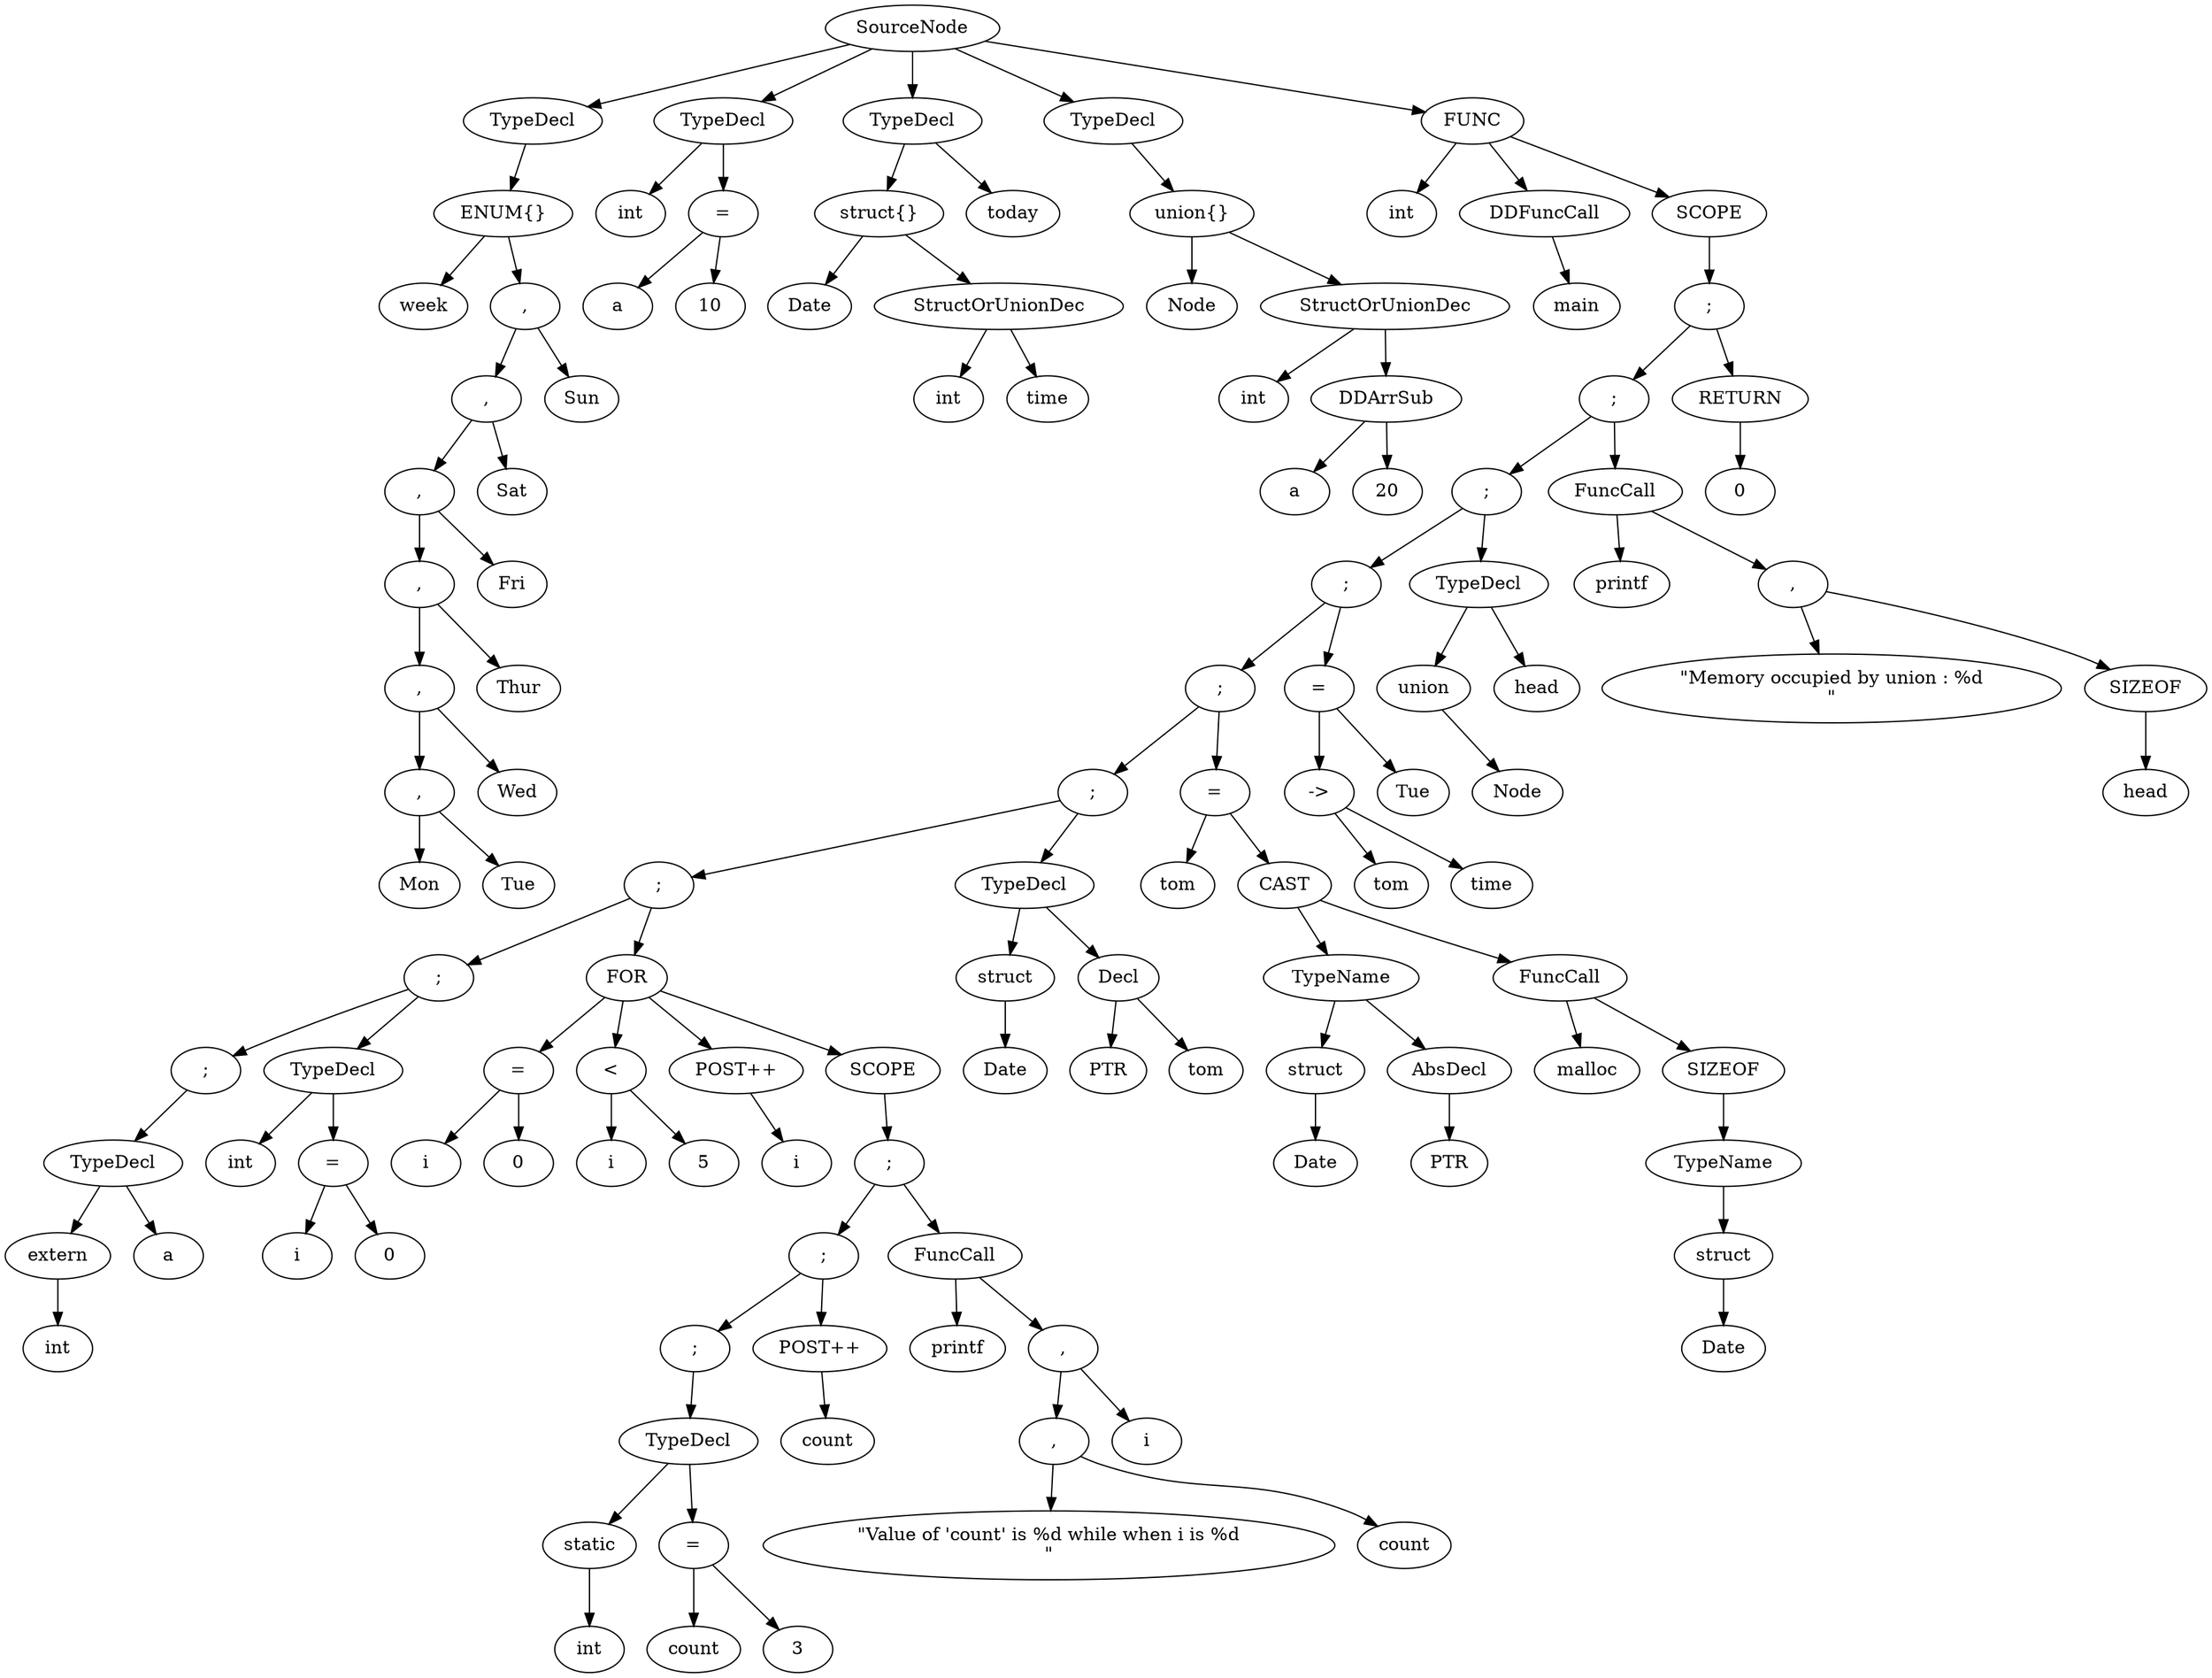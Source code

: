 digraph "" {
	graph [bb="0,0,0,0"];
	node [label="\N"];
	{
		graph [rank=same];
		0	[label=Mon];
		1	[label=Tue];
		0 -> 1	[style=invis];
	}
	{
		graph [rank=same];
		2	[label=","];
		3	[label=Wed];
		2 -> 3	[style=invis];
	}
	{
		graph [rank=same];
		4	[label=","];
		5	[label=Thur];
		4 -> 5	[style=invis];
	}
	{
		graph [rank=same];
		6	[label=","];
		7	[label=Fri];
		6 -> 7	[style=invis];
	}
	{
		graph [rank=same];
		8	[label=","];
		9	[label=Sat];
		8 -> 9	[style=invis];
	}
	{
		graph [rank=same];
		10	[label=","];
		11	[label=Sun];
		10 -> 11	[style=invis];
	}
	{
		graph [rank=same];
		12	[label=","];
		14	[label=week];
		14 -> 12	[style=invis];
	}
	{
		graph [rank=same];
		17	[label=a];
		18	[label=10];
		17 -> 18	[style=invis];
	}
	{
		graph [rank=same];
		16	[label=int];
		19	[label="="];
		16 -> 19	[style=invis];
	}
	{
		graph [rank=same];
		22	[label=int];
		23	[label=time];
		22 -> 23	[style=invis];
	}
	{
		graph [rank=same];
		24	[label=StructOrUnionDec];
		25	[label=Date];
		25 -> 24	[style=invis];
	}
	{
		graph [rank=same];
		21	[label="struct{}"];
		26	[label=today];
		21 -> 26	[style=invis];
	}
	{
		graph [rank=same];
		30	[label=a];
		31	[label=20];
		30 -> 31	[style=invis];
	}
	{
		graph [rank=same];
		29	[label=int];
		32	[label=DDArrSub];
		29 -> 32	[style=invis];
	}
	{
		graph [rank=same];
		33	[label=StructOrUnionDec];
		34	[label="Node"];
		34 -> 33	[style=invis];
	}
	{
		graph [rank=same];
		39	[label=extern];
		41	[label=a];
		39 -> 41	[style=invis];
	}
	{
		graph [rank=same];
		45	[label=i];
		46	[label=0];
		45 -> 46	[style=invis];
	}
	{
		graph [rank=same];
		44	[label=int];
		47	[label="="];
		44 -> 47	[style=invis];
	}
	{
		graph [rank=same];
		43	[label=";"];
		48	[label=TypeDecl];
		43 -> 48	[style=invis];
	}
	{
		graph [rank=same];
		50	[label=i];
		52	[label=0];
		50 -> 52	[style=invis];
	}
	{
		graph [rank=same];
		53	[label=i];
		54	[label=5];
		53 -> 54	[style=invis];
	}
	{
		graph [rank=same];
		60	[label=count];
		61	[label=3];
		60 -> 61	[style=invis];
	}
	{
		graph [rank=same];
		58	[label=static];
		62	[label="="];
		58 -> 62	[style=invis];
	}
	{
		graph [rank=same];
		64	[label=";"];
		66	[label="POST++"];
		64 -> 66	[style=invis];
	}
	{
		graph [rank=same];
		69	[label="\"Value of 'count' is %d while when i is %d\n\""];
		70	[label=count];
		69 -> 70	[style=invis];
	}
	{
		graph [rank=same];
		71	[label=","];
		72	[label=i];
		71 -> 72	[style=invis];
	}
	{
		graph [rank=same];
		68	[label=printf];
		73	[label=","];
		68 -> 73	[style=invis];
	}
	{
		graph [rank=same];
		67	[label=";"];
		74	[label=FuncCall];
		67 -> 74	[style=invis];
	}
	{
		graph [rank=same];
		51	[label="="];
		55	[label="<"];
		51 -> 55	[style=invis];
		57	[label="POST++"];
		55 -> 57	[style=invis];
		76	[label=SCOPE];
		57 -> 76	[style=invis];
	}
	{
		graph [rank=same];
		49	[label=";"];
		77	[label=FOR];
		49 -> 77	[style=invis];
	}
	{
		graph [rank=same];
		81	[label=PTR];
		82	[label=tom];
		81 -> 82	[style=invis];
	}
	{
		graph [rank=same];
		79	[label=struct];
		83	[label=Decl];
		79 -> 83	[style=invis];
	}
	{
		graph [rank=same];
		78	[label=";"];
		84	[label=TypeDecl];
		78 -> 84	[style=invis];
	}
	{
		graph [rank=same];
		88	[label=struct];
		91	[label=AbsDecl];
		88 -> 91	[style=invis];
	}
	{
		graph [rank=same];
		93	[label=malloc];
		97	[label=SIZEOF];
		93 -> 97	[style=invis];
	}
	{
		graph [rank=same];
		92	[label=TypeName];
		98	[label=FuncCall];
		92 -> 98	[style=invis];
	}
	{
		graph [rank=same];
		86	[label=tom];
		99	[label=CAST];
		86 -> 99	[style=invis];
	}
	{
		graph [rank=same];
		85	[label=";"];
		87	[label="="];
		85 -> 87	[style=invis];
	}
	{
		graph [rank=same];
		101	[label=tom];
		103	[label=time];
		101 -> 103	[style=invis];
	}
	{
		graph [rank=same];
		102	[label="->"];
		105	[label=Tue];
		102 -> 105	[style=invis];
	}
	{
		graph [rank=same];
		100	[label=";"];
		104	[label="="];
		100 -> 104	[style=invis];
	}
	{
		graph [rank=same];
		107	[label=union];
		109	[label=head];
		107 -> 109	[style=invis];
	}
	{
		graph [rank=same];
		106	[label=";"];
		110	[label=TypeDecl];
		106 -> 110	[style=invis];
	}
	{
		graph [rank=same];
		113	[label="\"Memory occupied by union : %d\n\""];
		115	[label=SIZEOF];
		113 -> 115	[style=invis];
	}
	{
		graph [rank=same];
		112	[label=printf];
		116	[label=","];
		112 -> 116	[style=invis];
	}
	{
		graph [rank=same];
		111	[label=";"];
		117	[label=FuncCall];
		111 -> 117	[style=invis];
	}
	{
		graph [rank=same];
		118	[label=";"];
		120	[label=RETURN];
		118 -> 120	[style=invis];
	}
	{
		graph [rank=same];
		36	[label=int];
		38	[label=DDFuncCall];
		36 -> 38	[style=invis];
		122	[label=SCOPE];
		38 -> 122	[style=invis];
	}
	2 -> 0;
	2 -> 1;
	4 -> 2;
	4 -> 3;
	6 -> 4;
	6 -> 5;
	8 -> 6;
	8 -> 7;
	10 -> 8;
	10 -> 9;
	12 -> 10;
	12 -> 11;
	13	[label="ENUM{}"];
	13 -> 12;
	13 -> 14;
	15	[label=TypeDecl];
	15 -> 13;
	SourceNode -> 15;
	20	[label=TypeDecl];
	SourceNode -> 20;
	27	[label=TypeDecl];
	SourceNode -> 27;
	35	[label=TypeDecl];
	SourceNode -> 35;
	123	[label=FUNC];
	SourceNode -> 123;
	19 -> 17;
	19 -> 18;
	20 -> 16;
	20 -> 19;
	21 -> 24;
	21 -> 25;
	24 -> 22;
	24 -> 23;
	27 -> 21;
	27 -> 26;
	28	[label="union{}"];
	28 -> 33;
	28 -> 34;
	32 -> 30;
	32 -> 31;
	33 -> 29;
	33 -> 32;
	35 -> 28;
	37	[label=main];
	38 -> 37;
	40	[label=int];
	39 -> 40;
	42	[label=TypeDecl];
	42 -> 39;
	42 -> 41;
	43 -> 42;
	47 -> 45;
	47 -> 46;
	48 -> 44;
	48 -> 47;
	49 -> 43;
	49 -> 48;
	51 -> 50;
	51 -> 52;
	55 -> 53;
	55 -> 54;
	56	[label=i];
	57 -> 56;
	59	[label=int];
	58 -> 59;
	62 -> 60;
	62 -> 61;
	63	[label=TypeDecl];
	63 -> 58;
	63 -> 62;
	64 -> 63;
	65	[label=count];
	66 -> 65;
	67 -> 64;
	67 -> 66;
	71 -> 69;
	71 -> 70;
	73 -> 71;
	73 -> 72;
	74 -> 68;
	74 -> 73;
	75	[label=";"];
	75 -> 67;
	75 -> 74;
	76 -> 75;
	77 -> 51;
	77 -> 55;
	77 -> 57;
	77 -> 76;
	78 -> 49;
	78 -> 77;
	80	[label=Date];
	79 -> 80;
	83 -> 81;
	83 -> 82;
	84 -> 79;
	84 -> 83;
	85 -> 78;
	85 -> 84;
	87 -> 86;
	87 -> 99;
	89	[label=Date];
	88 -> 89;
	90	[label=PTR];
	91 -> 90;
	92 -> 88;
	92 -> 91;
	94	[label=struct];
	95	[label=Date];
	94 -> 95;
	96	[label=TypeName];
	96 -> 94;
	97 -> 96;
	98 -> 93;
	98 -> 97;
	99 -> 92;
	99 -> 98;
	100 -> 85;
	100 -> 87;
	102 -> 101;
	102 -> 103;
	104 -> 102;
	104 -> 105;
	106 -> 100;
	106 -> 104;
	108	[label="Node"];
	107 -> 108;
	110 -> 107;
	110 -> 109;
	111 -> 106;
	111 -> 110;
	114	[label=head];
	115 -> 114;
	116 -> 113;
	116 -> 115;
	117 -> 112;
	117 -> 116;
	118 -> 111;
	118 -> 117;
	119	[label=0];
	120 -> 119;
	121	[label=";"];
	121 -> 118;
	121 -> 120;
	122 -> 121;
	123 -> 36;
	123 -> 38;
	123 -> 122;
}
